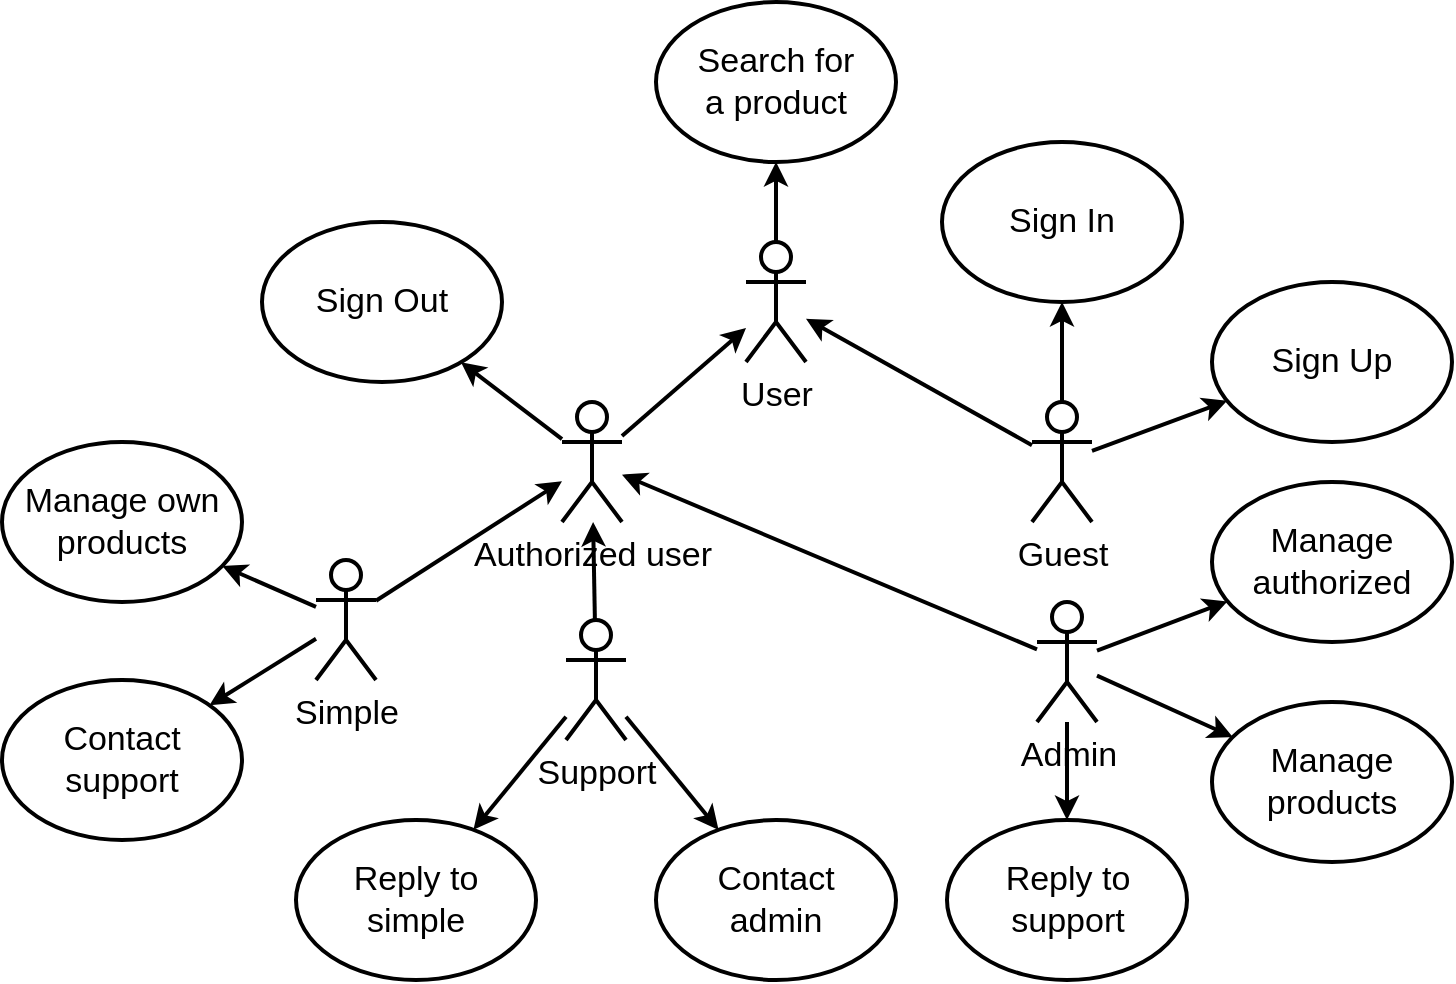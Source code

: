 <mxfile version="24.7.17">
  <diagram name="Страница — 1" id="c3H6-dLmQQdBnEJ6jTOh">
    <mxGraphModel dx="607" dy="-315" grid="1" gridSize="10" guides="1" tooltips="1" connect="1" arrows="1" fold="1" page="1" pageScale="1" pageWidth="827" pageHeight="1169" math="0" shadow="0">
      <root>
        <mxCell id="0" />
        <mxCell id="1" parent="0" />
        <mxCell id="f7rL7GAPRIRt7eDD2PnW-76" value="User" style="shape=umlActor;verticalLabelPosition=bottom;verticalAlign=top;html=1;outlineConnect=0;fontSize=17;strokeWidth=2;" vertex="1" parent="1">
          <mxGeometry x="1262" y="1330" width="30" height="60" as="geometry" />
        </mxCell>
        <mxCell id="f7rL7GAPRIRt7eDD2PnW-77" value="Authorized user" style="shape=umlActor;verticalLabelPosition=bottom;verticalAlign=top;html=1;outlineConnect=0;fontSize=17;strokeWidth=2;" vertex="1" parent="1">
          <mxGeometry x="1170" y="1410" width="30" height="60" as="geometry" />
        </mxCell>
        <mxCell id="f7rL7GAPRIRt7eDD2PnW-78" value="" style="endArrow=classic;html=1;rounded=0;fontSize=17;strokeWidth=2;" edge="1" parent="1" source="f7rL7GAPRIRt7eDD2PnW-77" target="f7rL7GAPRIRt7eDD2PnW-76">
          <mxGeometry width="50" height="50" relative="1" as="geometry">
            <mxPoint x="1320" y="1487" as="sourcePoint" />
            <mxPoint x="1250" y="1518" as="targetPoint" />
          </mxGeometry>
        </mxCell>
        <mxCell id="f7rL7GAPRIRt7eDD2PnW-79" value="Guest" style="shape=umlActor;verticalLabelPosition=bottom;verticalAlign=top;html=1;outlineConnect=0;fontSize=17;strokeWidth=2;" vertex="1" parent="1">
          <mxGeometry x="1405" y="1410" width="30" height="60" as="geometry" />
        </mxCell>
        <mxCell id="f7rL7GAPRIRt7eDD2PnW-80" value="" style="endArrow=classic;html=1;rounded=0;fontSize=17;strokeWidth=2;" edge="1" parent="1" source="f7rL7GAPRIRt7eDD2PnW-79" target="f7rL7GAPRIRt7eDD2PnW-76">
          <mxGeometry width="50" height="50" relative="1" as="geometry">
            <mxPoint x="1240" y="1863" as="sourcePoint" />
            <mxPoint x="1340" y="1747" as="targetPoint" />
          </mxGeometry>
        </mxCell>
        <mxCell id="f7rL7GAPRIRt7eDD2PnW-81" value="Support" style="shape=umlActor;verticalLabelPosition=bottom;verticalAlign=top;html=1;outlineConnect=0;fontSize=17;strokeWidth=2;" vertex="1" parent="1">
          <mxGeometry x="1172" y="1519" width="30" height="60" as="geometry" />
        </mxCell>
        <mxCell id="f7rL7GAPRIRt7eDD2PnW-82" value="Simple" style="shape=umlActor;verticalLabelPosition=bottom;verticalAlign=top;html=1;outlineConnect=0;fontSize=17;strokeWidth=2;" vertex="1" parent="1">
          <mxGeometry x="1047" y="1489" width="30" height="60" as="geometry" />
        </mxCell>
        <mxCell id="f7rL7GAPRIRt7eDD2PnW-83" value="Admin" style="shape=umlActor;verticalLabelPosition=bottom;verticalAlign=top;html=1;outlineConnect=0;fontSize=17;strokeWidth=2;" vertex="1" parent="1">
          <mxGeometry x="1407.5" y="1510" width="30" height="60" as="geometry" />
        </mxCell>
        <mxCell id="f7rL7GAPRIRt7eDD2PnW-84" value="" style="endArrow=classic;html=1;rounded=0;fontSize=17;strokeWidth=2;" edge="1" parent="1" source="f7rL7GAPRIRt7eDD2PnW-82" target="f7rL7GAPRIRt7eDD2PnW-77">
          <mxGeometry width="50" height="50" relative="1" as="geometry">
            <mxPoint x="1240" y="1863" as="sourcePoint" />
            <mxPoint x="1340" y="1747" as="targetPoint" />
          </mxGeometry>
        </mxCell>
        <mxCell id="f7rL7GAPRIRt7eDD2PnW-85" value="" style="endArrow=classic;html=1;rounded=0;fontSize=17;strokeWidth=2;" edge="1" parent="1" source="f7rL7GAPRIRt7eDD2PnW-81" target="f7rL7GAPRIRt7eDD2PnW-77">
          <mxGeometry width="50" height="50" relative="1" as="geometry">
            <mxPoint x="1250" y="1873" as="sourcePoint" />
            <mxPoint x="1350" y="1757" as="targetPoint" />
          </mxGeometry>
        </mxCell>
        <mxCell id="f7rL7GAPRIRt7eDD2PnW-86" value="" style="endArrow=classic;html=1;rounded=0;fontSize=17;strokeWidth=2;" edge="1" parent="1" source="f7rL7GAPRIRt7eDD2PnW-83" target="f7rL7GAPRIRt7eDD2PnW-77">
          <mxGeometry width="50" height="50" relative="1" as="geometry">
            <mxPoint x="1260" y="1883" as="sourcePoint" />
            <mxPoint x="1360" y="1767" as="targetPoint" />
          </mxGeometry>
        </mxCell>
        <mxCell id="f7rL7GAPRIRt7eDD2PnW-87" value="Search for&lt;div&gt;a product&lt;/div&gt;" style="ellipse;whiteSpace=wrap;html=1;fontSize=17;strokeWidth=2;" vertex="1" parent="1">
          <mxGeometry x="1217" y="1210" width="120" height="80" as="geometry" />
        </mxCell>
        <mxCell id="f7rL7GAPRIRt7eDD2PnW-88" value="" style="endArrow=classic;html=1;rounded=0;fontSize=17;strokeWidth=2;" edge="1" parent="1" source="f7rL7GAPRIRt7eDD2PnW-76" target="f7rL7GAPRIRt7eDD2PnW-87">
          <mxGeometry width="50" height="50" relative="1" as="geometry">
            <mxPoint x="1172" y="1863" as="sourcePoint" />
            <mxPoint x="1272" y="1747" as="targetPoint" />
          </mxGeometry>
        </mxCell>
        <mxCell id="f7rL7GAPRIRt7eDD2PnW-89" value="Sign Up" style="ellipse;whiteSpace=wrap;html=1;fontSize=17;strokeWidth=2;" vertex="1" parent="1">
          <mxGeometry x="1495" y="1350" width="120" height="80" as="geometry" />
        </mxCell>
        <mxCell id="f7rL7GAPRIRt7eDD2PnW-90" value="" style="endArrow=classic;html=1;rounded=0;fontSize=17;strokeWidth=2;" edge="1" parent="1" source="f7rL7GAPRIRt7eDD2PnW-79" target="f7rL7GAPRIRt7eDD2PnW-89">
          <mxGeometry width="50" height="50" relative="1" as="geometry">
            <mxPoint x="1439" y="1720" as="sourcePoint" />
            <mxPoint x="1639" y="1720" as="targetPoint" />
          </mxGeometry>
        </mxCell>
        <mxCell id="f7rL7GAPRIRt7eDD2PnW-91" value="Sign Out" style="ellipse;whiteSpace=wrap;html=1;fontSize=17;strokeWidth=2;" vertex="1" parent="1">
          <mxGeometry x="1020" y="1320" width="120" height="80" as="geometry" />
        </mxCell>
        <mxCell id="f7rL7GAPRIRt7eDD2PnW-92" value="" style="endArrow=classic;html=1;rounded=0;fontSize=17;strokeWidth=2;" edge="1" parent="1" source="f7rL7GAPRIRt7eDD2PnW-77" target="f7rL7GAPRIRt7eDD2PnW-91">
          <mxGeometry width="50" height="50" relative="1" as="geometry">
            <mxPoint x="1370" y="1730" as="sourcePoint" />
            <mxPoint x="1570" y="1730" as="targetPoint" />
          </mxGeometry>
        </mxCell>
        <mxCell id="f7rL7GAPRIRt7eDD2PnW-93" value="Sign In" style="ellipse;whiteSpace=wrap;html=1;fontSize=17;strokeWidth=2;" vertex="1" parent="1">
          <mxGeometry x="1360" y="1280" width="120" height="80" as="geometry" />
        </mxCell>
        <mxCell id="f7rL7GAPRIRt7eDD2PnW-94" value="" style="endArrow=classic;html=1;rounded=0;fontSize=17;strokeWidth=2;" edge="1" parent="1" source="f7rL7GAPRIRt7eDD2PnW-79" target="f7rL7GAPRIRt7eDD2PnW-93">
          <mxGeometry width="50" height="50" relative="1" as="geometry">
            <mxPoint x="1554" y="1870" as="sourcePoint" />
            <mxPoint x="1639" y="1870" as="targetPoint" />
          </mxGeometry>
        </mxCell>
        <mxCell id="f7rL7GAPRIRt7eDD2PnW-95" value="Contact&lt;div&gt;support&lt;/div&gt;" style="ellipse;whiteSpace=wrap;html=1;fontSize=17;strokeWidth=2;" vertex="1" parent="1">
          <mxGeometry x="890" y="1549" width="120" height="80" as="geometry" />
        </mxCell>
        <mxCell id="f7rL7GAPRIRt7eDD2PnW-96" value="Manage own&lt;div&gt;products&lt;/div&gt;" style="ellipse;whiteSpace=wrap;html=1;fontSize=17;strokeWidth=2;" vertex="1" parent="1">
          <mxGeometry x="890" y="1430" width="120" height="80" as="geometry" />
        </mxCell>
        <mxCell id="f7rL7GAPRIRt7eDD2PnW-97" value="" style="endArrow=classic;html=1;rounded=0;fontSize=17;strokeWidth=2;" edge="1" parent="1" source="f7rL7GAPRIRt7eDD2PnW-82" target="f7rL7GAPRIRt7eDD2PnW-95">
          <mxGeometry width="50" height="50" relative="1" as="geometry">
            <mxPoint x="1175" y="1665" as="sourcePoint" />
            <mxPoint x="1058" y="1544" as="targetPoint" />
          </mxGeometry>
        </mxCell>
        <mxCell id="f7rL7GAPRIRt7eDD2PnW-98" value="" style="endArrow=classic;html=1;rounded=0;fontSize=17;strokeWidth=2;" edge="1" parent="1" source="f7rL7GAPRIRt7eDD2PnW-82" target="f7rL7GAPRIRt7eDD2PnW-96">
          <mxGeometry width="50" height="50" relative="1" as="geometry">
            <mxPoint x="1025" y="1862" as="sourcePoint" />
            <mxPoint x="932" y="1814" as="targetPoint" />
          </mxGeometry>
        </mxCell>
        <mxCell id="f7rL7GAPRIRt7eDD2PnW-99" value="Reply to&lt;div&gt;simple&lt;/div&gt;" style="ellipse;whiteSpace=wrap;html=1;fontSize=17;strokeWidth=2;" vertex="1" parent="1">
          <mxGeometry x="1037" y="1619" width="120" height="80" as="geometry" />
        </mxCell>
        <mxCell id="f7rL7GAPRIRt7eDD2PnW-100" value="Contact&lt;div&gt;admin&lt;/div&gt;" style="ellipse;whiteSpace=wrap;html=1;fontSize=17;strokeWidth=2;" vertex="1" parent="1">
          <mxGeometry x="1217" y="1619" width="120" height="80" as="geometry" />
        </mxCell>
        <mxCell id="f7rL7GAPRIRt7eDD2PnW-101" value="" style="endArrow=classic;html=1;rounded=0;fontSize=17;strokeWidth=2;" edge="1" parent="1" source="f7rL7GAPRIRt7eDD2PnW-81" target="f7rL7GAPRIRt7eDD2PnW-99">
          <mxGeometry width="50" height="50" relative="1" as="geometry">
            <mxPoint x="1202" y="1751" as="sourcePoint" />
            <mxPoint x="1109" y="1703" as="targetPoint" />
          </mxGeometry>
        </mxCell>
        <mxCell id="f7rL7GAPRIRt7eDD2PnW-102" value="" style="endArrow=classic;html=1;rounded=0;fontSize=17;strokeWidth=2;" edge="1" parent="1" source="f7rL7GAPRIRt7eDD2PnW-81" target="f7rL7GAPRIRt7eDD2PnW-100">
          <mxGeometry width="50" height="50" relative="1" as="geometry">
            <mxPoint x="1352" y="1789" as="sourcePoint" />
            <mxPoint x="1311" y="1871" as="targetPoint" />
          </mxGeometry>
        </mxCell>
        <mxCell id="f7rL7GAPRIRt7eDD2PnW-103" value="Manage&lt;div&gt;&lt;span style=&quot;background-color: initial;&quot;&gt;products&lt;/span&gt;&lt;/div&gt;" style="ellipse;whiteSpace=wrap;html=1;fontSize=17;strokeWidth=2;" vertex="1" parent="1">
          <mxGeometry x="1495" y="1560" width="120" height="80" as="geometry" />
        </mxCell>
        <mxCell id="f7rL7GAPRIRt7eDD2PnW-104" value="" style="endArrow=classic;html=1;rounded=0;fontSize=17;strokeWidth=2;" edge="1" parent="1" source="f7rL7GAPRIRt7eDD2PnW-83" target="f7rL7GAPRIRt7eDD2PnW-103">
          <mxGeometry width="50" height="50" relative="1" as="geometry">
            <mxPoint x="1317.5" y="1776" as="sourcePoint" />
            <mxPoint x="1366.5" y="1863" as="targetPoint" />
          </mxGeometry>
        </mxCell>
        <mxCell id="f7rL7GAPRIRt7eDD2PnW-105" value="Manage&lt;div&gt;&lt;span style=&quot;background-color: initial;&quot;&gt;authorized&lt;/span&gt;&lt;/div&gt;" style="ellipse;whiteSpace=wrap;html=1;fontSize=17;strokeWidth=2;" vertex="1" parent="1">
          <mxGeometry x="1495" y="1450" width="120" height="80" as="geometry" />
        </mxCell>
        <mxCell id="f7rL7GAPRIRt7eDD2PnW-106" value="" style="endArrow=classic;html=1;rounded=0;fontSize=17;strokeWidth=2;" edge="1" parent="1" source="f7rL7GAPRIRt7eDD2PnW-83" target="f7rL7GAPRIRt7eDD2PnW-105">
          <mxGeometry width="50" height="50" relative="1" as="geometry">
            <mxPoint x="1467.5" y="1778" as="sourcePoint" />
            <mxPoint x="1538.5" y="1865" as="targetPoint" />
          </mxGeometry>
        </mxCell>
        <mxCell id="f7rL7GAPRIRt7eDD2PnW-107" value="Reply to&lt;div&gt;support&lt;/div&gt;" style="ellipse;whiteSpace=wrap;html=1;fontSize=17;strokeWidth=2;" vertex="1" parent="1">
          <mxGeometry x="1362.5" y="1619" width="120" height="80" as="geometry" />
        </mxCell>
        <mxCell id="f7rL7GAPRIRt7eDD2PnW-108" value="" style="endArrow=classic;html=1;rounded=0;fontSize=17;strokeWidth=2;" edge="1" parent="1" source="f7rL7GAPRIRt7eDD2PnW-83" target="f7rL7GAPRIRt7eDD2PnW-107">
          <mxGeometry width="50" height="50" relative="1" as="geometry">
            <mxPoint x="1467.5" y="1778" as="sourcePoint" />
            <mxPoint x="1538.5" y="1865" as="targetPoint" />
          </mxGeometry>
        </mxCell>
      </root>
    </mxGraphModel>
  </diagram>
</mxfile>
